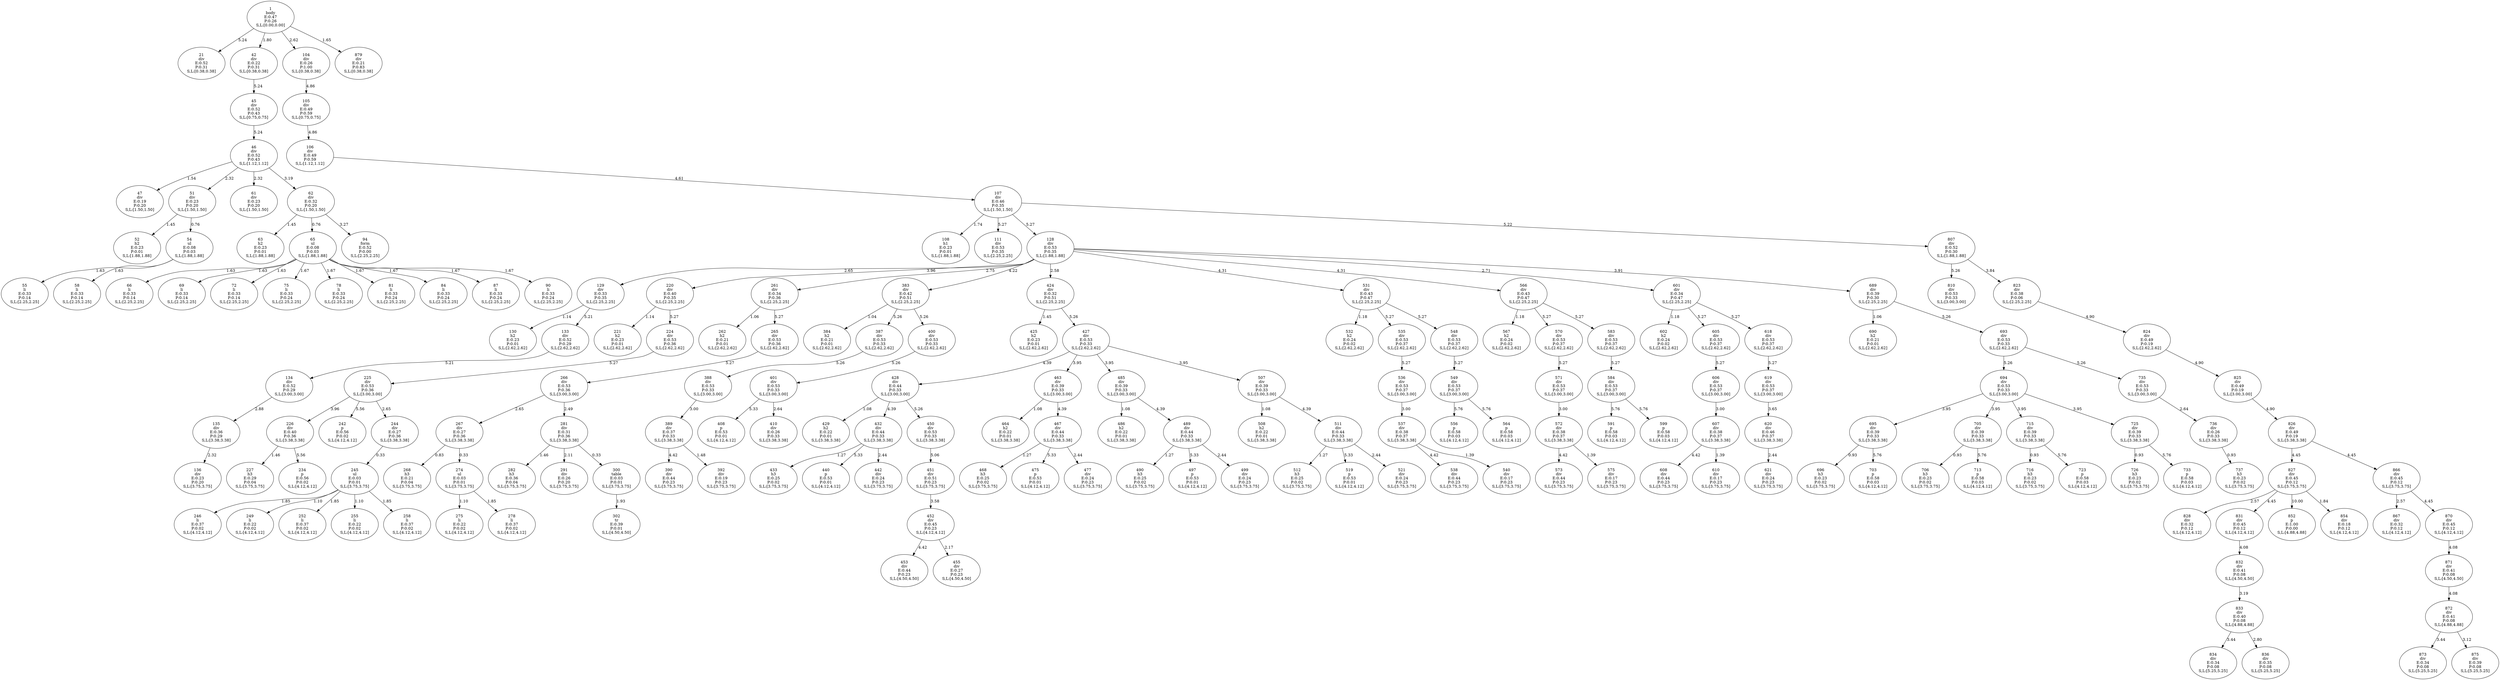 digraph "webpage" {
body_fb5297ef868fa0cb9f752b0297ea2f9c [label="1\nbody\nE:0.47\nP:0.26\nS,L:[0.00,0.00]"]
div_1c6dd692227a5c5a5361c4e4423dda6c [label="21\ndiv\nE:0.52\nP:0.31\nS,L:[0.38,0.38]"]
body_fb5297ef868fa0cb9f752b0297ea2f9c -> div_1c6dd692227a5c5a5361c4e4423dda6c
 [label="5.24"]div_434998e54c1dd1c98b4f5ae420c2818b [label="42\ndiv\nE:0.22\nP:0.31\nS,L:[0.38,0.38]"]
body_fb5297ef868fa0cb9f752b0297ea2f9c -> div_434998e54c1dd1c98b4f5ae420c2818b
 [label="1.80"]div_5018d1fbdadc409278e4d0bcccc70e5c [label="45\ndiv\nE:0.52\nP:0.43\nS,L:[0.75,0.75]"]
div_434998e54c1dd1c98b4f5ae420c2818b -> div_5018d1fbdadc409278e4d0bcccc70e5c
 [label="5.24"]div_5028d960a1c411b0376de60c6b431ddb [label="46\ndiv\nE:0.52\nP:0.43\nS,L:[1.12,1.12]"]
div_5018d1fbdadc409278e4d0bcccc70e5c -> div_5028d960a1c411b0376de60c6b431ddb
 [label="5.24"]div_eae5231d49a7966b188aa20d78355f9f [label="47\ndiv\nE:0.19\nP:0.20\nS,L:[1.50,1.50]"]
div_5028d960a1c411b0376de60c6b431ddb -> div_eae5231d49a7966b188aa20d78355f9f
 [label="1.54"]div_332885c4c2f4d166e52ebcb920ea963e [label="51\ndiv\nE:0.23\nP:0.20\nS,L:[1.50,1.50]"]
div_5028d960a1c411b0376de60c6b431ddb -> div_332885c4c2f4d166e52ebcb920ea963e
 [label="2.32"]h2_a8121fb2b73ac0896ff591baf17a1450 [label="52\nh2\nE:0.23\nP:0.01\nS,L:[1.88,1.88]"]
div_332885c4c2f4d166e52ebcb920ea963e -> h2_a8121fb2b73ac0896ff591baf17a1450
 [label="1.45"]ul_68a589c7a7d3169f93df986e60c67ccc [label="54\nul\nE:0.08\nP:0.03\nS,L:[1.88,1.88]"]
div_332885c4c2f4d166e52ebcb920ea963e -> ul_68a589c7a7d3169f93df986e60c67ccc
 [label="0.76"]li_71b481aca41fb7b68fe2c6e58df0936e [label="55\nli\nE:0.33\nP:0.14\nS,L:[2.25,2.25]"]
ul_68a589c7a7d3169f93df986e60c67ccc -> li_71b481aca41fb7b68fe2c6e58df0936e
 [label="1.63"]li_8fa63c4628a1b28464ec0fad15faf89e [label="58\nli\nE:0.33\nP:0.14\nS,L:[2.25,2.25]"]
ul_68a589c7a7d3169f93df986e60c67ccc -> li_8fa63c4628a1b28464ec0fad15faf89e
 [label="1.63"]div_1f1d6217e494f2a5456dfd26fb3d00f1 [label="61\ndiv\nE:0.23\nP:0.20\nS,L:[1.50,1.50]"]
div_5028d960a1c411b0376de60c6b431ddb -> div_1f1d6217e494f2a5456dfd26fb3d00f1
 [label="2.32"]div_9a1cfbc14a2f0c7a38fdadc857cf62de [label="62\ndiv\nE:0.32\nP:0.20\nS,L:[1.50,1.50]"]
div_5028d960a1c411b0376de60c6b431ddb -> div_9a1cfbc14a2f0c7a38fdadc857cf62de
 [label="3.19"]h2_3091772360ca76ca8c5f30d4667769e0 [label="63\nh2\nE:0.23\nP:0.01\nS,L:[1.88,1.88]"]
div_9a1cfbc14a2f0c7a38fdadc857cf62de -> h2_3091772360ca76ca8c5f30d4667769e0
 [label="1.45"]ul_3e052009a16f91ad24e4ab1a8c48dc35 [label="65\nul\nE:0.08\nP:0.03\nS,L:[1.88,1.88]"]
div_9a1cfbc14a2f0c7a38fdadc857cf62de -> ul_3e052009a16f91ad24e4ab1a8c48dc35
 [label="0.76"]li_0e9da5a6723a672e5abedeab1d2c12eb [label="66\nli\nE:0.33\nP:0.14\nS,L:[2.25,2.25]"]
ul_3e052009a16f91ad24e4ab1a8c48dc35 -> li_0e9da5a6723a672e5abedeab1d2c12eb
 [label="1.63"]li_94ea8ef314f3858e49ef279d3fafd1ee [label="69\nli\nE:0.33\nP:0.14\nS,L:[2.25,2.25]"]
ul_3e052009a16f91ad24e4ab1a8c48dc35 -> li_94ea8ef314f3858e49ef279d3fafd1ee
 [label="1.63"]li_f35a91a9918fcd455f641ed50a78225e [label="72\nli\nE:0.33\nP:0.14\nS,L:[2.25,2.25]"]
ul_3e052009a16f91ad24e4ab1a8c48dc35 -> li_f35a91a9918fcd455f641ed50a78225e
 [label="1.63"]li_5837144e359b726584736281b919c4de [label="75\nli\nE:0.33\nP:0.24\nS,L:[2.25,2.25]"]
ul_3e052009a16f91ad24e4ab1a8c48dc35 -> li_5837144e359b726584736281b919c4de
 [label="1.67"]li_f17f91eeb5281ff2fedea5366ff2f1ca [label="78\nli\nE:0.33\nP:0.24\nS,L:[2.25,2.25]"]
ul_3e052009a16f91ad24e4ab1a8c48dc35 -> li_f17f91eeb5281ff2fedea5366ff2f1ca
 [label="1.67"]li_7e04761a2f6a079eea0140928f5b6fd8 [label="81\nli\nE:0.33\nP:0.24\nS,L:[2.25,2.25]"]
ul_3e052009a16f91ad24e4ab1a8c48dc35 -> li_7e04761a2f6a079eea0140928f5b6fd8
 [label="1.67"]li_05763edae37108c3d8899dbb7da9ebf2 [label="84\nli\nE:0.33\nP:0.24\nS,L:[2.25,2.25]"]
ul_3e052009a16f91ad24e4ab1a8c48dc35 -> li_05763edae37108c3d8899dbb7da9ebf2
 [label="1.67"]li_6c3885921614e43213b8e1652152ac86 [label="87\nli\nE:0.33\nP:0.24\nS,L:[2.25,2.25]"]
ul_3e052009a16f91ad24e4ab1a8c48dc35 -> li_6c3885921614e43213b8e1652152ac86
 [label="1.67"]li_cd14c2716ca8a94792023d1c283fa91d [label="90\nli\nE:0.33\nP:0.24\nS,L:[2.25,2.25]"]
ul_3e052009a16f91ad24e4ab1a8c48dc35 -> li_cd14c2716ca8a94792023d1c283fa91d
 [label="1.67"]form_ddd08aa1c13b14db3bbefbfb0cb6e8ec [label="94\nform\nE:0.52\nP:0.00\nS,L:[2.25,2.25]"]
div_9a1cfbc14a2f0c7a38fdadc857cf62de -> form_ddd08aa1c13b14db3bbefbfb0cb6e8ec
 [label="3.27"]div_b21b6eb8ff717a0f144ec55a33401610 [label="104\ndiv\nE:0.26\nP:1.00\nS,L:[0.38,0.38]"]
body_fb5297ef868fa0cb9f752b0297ea2f9c -> div_b21b6eb8ff717a0f144ec55a33401610
 [label="2.62"]div_09cfe943909c2e5a0a1a0d92c99a3c61 [label="105\ndiv\nE:0.49\nP:0.59\nS,L:[0.75,0.75]"]
div_b21b6eb8ff717a0f144ec55a33401610 -> div_09cfe943909c2e5a0a1a0d92c99a3c61
 [label="4.86"]div_40af9b20b50f8afd12f086c6d57bbb4c [label="106\ndiv\nE:0.49\nP:0.59\nS,L:[1.12,1.12]"]
div_09cfe943909c2e5a0a1a0d92c99a3c61 -> div_40af9b20b50f8afd12f086c6d57bbb4c
 [label="4.86"]div_9e84ef4c660207f2e81d120d16371ac6 [label="107\ndiv\nE:0.46\nP:0.35\nS,L:[1.50,1.50]"]
div_40af9b20b50f8afd12f086c6d57bbb4c -> div_9e84ef4c660207f2e81d120d16371ac6
 [label="4.61"]h1_471841606ea9a4ac4b4f6346a696ea50 [label="108\nh1\nE:0.23\nP:0.01\nS,L:[1.88,1.88]"]
div_9e84ef4c660207f2e81d120d16371ac6 -> h1_471841606ea9a4ac4b4f6346a696ea50
 [label="1.74"]div_f2f8701f76a946da4fffc9cb145646b6 [label="111\ndiv\nE:0.53\nP:0.35\nS,L:[2.25,2.25]"]
div_9e84ef4c660207f2e81d120d16371ac6 -> div_f2f8701f76a946da4fffc9cb145646b6
 [label="5.27"]div_9bd327d702b54764823e7cd777823db8 [label="128\ndiv\nE:0.53\nP:0.35\nS,L:[1.88,1.88]"]
div_9e84ef4c660207f2e81d120d16371ac6 -> div_9bd327d702b54764823e7cd777823db8
 [label="5.27"]div_3a16cb89703fb8b8fdb2964b900fd357 [label="129\ndiv\nE:0.33\nP:0.35\nS,L:[2.25,2.25]"]
div_9bd327d702b54764823e7cd777823db8 -> div_3a16cb89703fb8b8fdb2964b900fd357
 [label="2.65"]h2_5a53cb65b265ad2162fc1b103d16c9e5 [label="130\nh2\nE:0.23\nP:0.01\nS,L:[2.62,2.62]"]
div_3a16cb89703fb8b8fdb2964b900fd357 -> h2_5a53cb65b265ad2162fc1b103d16c9e5
 [label="1.14"]div_e9e7ac00310896fb49d8be0953a9dd11 [label="133\ndiv\nE:0.52\nP:0.29\nS,L:[2.62,2.62]"]
div_3a16cb89703fb8b8fdb2964b900fd357 -> div_e9e7ac00310896fb49d8be0953a9dd11
 [label="5.21"]div_1a73d55346984739eb62d8f7875f59b1 [label="134\ndiv\nE:0.52\nP:0.29\nS,L:[3.00,3.00]"]
div_e9e7ac00310896fb49d8be0953a9dd11 -> div_1a73d55346984739eb62d8f7875f59b1
 [label="5.21"]div_5930a53d64efd3bcb58ccfdd2e45e3a3 [label="135\ndiv\nE:0.36\nP:0.29\nS,L:[3.38,3.38]"]
div_1a73d55346984739eb62d8f7875f59b1 -> div_5930a53d64efd3bcb58ccfdd2e45e3a3
 [label="2.88"]div_5e56170393e27c7e0291ee08138e49de [label="136\ndiv\nE:0.23\nP:0.20\nS,L:[3.75,3.75]"]
div_5930a53d64efd3bcb58ccfdd2e45e3a3 -> div_5e56170393e27c7e0291ee08138e49de
 [label="2.32"]div_41ee18bdbfb965470d4bb31b0558001b [label="220\ndiv\nE:0.40\nP:0.35\nS,L:[2.25,2.25]"]
div_9bd327d702b54764823e7cd777823db8 -> div_41ee18bdbfb965470d4bb31b0558001b
 [label="3.96"]h2_cdfbb1c545722f4d9f0052aaaee9e95e [label="221\nh2\nE:0.23\nP:0.01\nS,L:[2.62,2.62]"]
div_41ee18bdbfb965470d4bb31b0558001b -> h2_cdfbb1c545722f4d9f0052aaaee9e95e
 [label="1.14"]div_73161bb2223f7ab9d7c4ed709574e754 [label="224\ndiv\nE:0.53\nP:0.36\nS,L:[2.62,2.62]"]
div_41ee18bdbfb965470d4bb31b0558001b -> div_73161bb2223f7ab9d7c4ed709574e754
 [label="5.27"]div_c548fb4a29e2e11eb19ee2eafebfe09b [label="225\ndiv\nE:0.53\nP:0.36\nS,L:[3.00,3.00]"]
div_73161bb2223f7ab9d7c4ed709574e754 -> div_c548fb4a29e2e11eb19ee2eafebfe09b
 [label="5.27"]div_df7811fb2303d8cb803af041ab94ddcf [label="226\ndiv\nE:0.40\nP:0.36\nS,L:[3.38,3.38]"]
div_c548fb4a29e2e11eb19ee2eafebfe09b -> div_df7811fb2303d8cb803af041ab94ddcf
 [label="3.96"]h3_38154dbe4999de89da43980a10c45746 [label="227\nh3\nE:0.29\nP:0.04\nS,L:[3.75,3.75]"]
div_df7811fb2303d8cb803af041ab94ddcf -> h3_38154dbe4999de89da43980a10c45746
 [label="1.46"]p_09a76b6b8873bcd240b2eda54729fc26 [label="234\np\nE:0.56\nP:0.02\nS,L:[4.12,4.12]"]
div_df7811fb2303d8cb803af041ab94ddcf -> p_09a76b6b8873bcd240b2eda54729fc26
 [label="5.56"]p_ff1f3fad7d658bdc0abf9b5d48501518 [label="242\np\nE:0.56\nP:0.02\nS,L:[4.12,4.12]"]
div_c548fb4a29e2e11eb19ee2eafebfe09b -> p_ff1f3fad7d658bdc0abf9b5d48501518
 [label="5.56"]div_84f7c6a3b412734f8dd6983278583cfb [label="244\ndiv\nE:0.27\nP:0.36\nS,L:[3.38,3.38]"]
div_c548fb4a29e2e11eb19ee2eafebfe09b -> div_84f7c6a3b412734f8dd6983278583cfb
 [label="2.65"]ul_9a9711503717b64b5df1c8bd9f830ec7 [label="245\nul\nE:0.03\nP:0.01\nS,L:[3.75,3.75]"]
div_84f7c6a3b412734f8dd6983278583cfb -> ul_9a9711503717b64b5df1c8bd9f830ec7
 [label="0.33"]li_c325b57b5df7957285a5a4a6f1b6626e [label="246\nli\nE:0.37\nP:0.02\nS,L:[4.12,4.12]"]
ul_9a9711503717b64b5df1c8bd9f830ec7 -> li_c325b57b5df7957285a5a4a6f1b6626e
 [label="1.85"]li_968535eb6df09e1c7aaff5a3e0de1e29 [label="249\nli\nE:0.22\nP:0.02\nS,L:[4.12,4.12]"]
ul_9a9711503717b64b5df1c8bd9f830ec7 -> li_968535eb6df09e1c7aaff5a3e0de1e29
 [label="1.10"]li_00a042cc70f47be6423a7ac543460581 [label="252\nli\nE:0.37\nP:0.02\nS,L:[4.12,4.12]"]
ul_9a9711503717b64b5df1c8bd9f830ec7 -> li_00a042cc70f47be6423a7ac543460581
 [label="1.85"]li_9fea66f20961c49ba1a39b31cd832f79 [label="255\nli\nE:0.22\nP:0.02\nS,L:[4.12,4.12]"]
ul_9a9711503717b64b5df1c8bd9f830ec7 -> li_9fea66f20961c49ba1a39b31cd832f79
 [label="1.10"]li_40e2837bfc81974727c541e68dc0d02c [label="258\nli\nE:0.37\nP:0.02\nS,L:[4.12,4.12]"]
ul_9a9711503717b64b5df1c8bd9f830ec7 -> li_40e2837bfc81974727c541e68dc0d02c
 [label="1.85"]div_e75759e7f11b5559309344b85d586f2a [label="261\ndiv\nE:0.34\nP:0.36\nS,L:[2.25,2.25]"]
div_9bd327d702b54764823e7cd777823db8 -> div_e75759e7f11b5559309344b85d586f2a
 [label="2.75"]h2_affc96ec4e9958bae45c43a771b37272 [label="262\nh2\nE:0.21\nP:0.01\nS,L:[2.62,2.62]"]
div_e75759e7f11b5559309344b85d586f2a -> h2_affc96ec4e9958bae45c43a771b37272
 [label="1.06"]div_b9865d4f1f78f97d2c2539c88f2363fc [label="265\ndiv\nE:0.53\nP:0.36\nS,L:[2.62,2.62]"]
div_e75759e7f11b5559309344b85d586f2a -> div_b9865d4f1f78f97d2c2539c88f2363fc
 [label="5.27"]div_9940c2072948679a7988ae01cd21f605 [label="266\ndiv\nE:0.53\nP:0.36\nS,L:[3.00,3.00]"]
div_b9865d4f1f78f97d2c2539c88f2363fc -> div_9940c2072948679a7988ae01cd21f605
 [label="5.27"]div_87fce869a0e861ee5ffc96c303572b05 [label="267\ndiv\nE:0.27\nP:0.36\nS,L:[3.38,3.38]"]
div_9940c2072948679a7988ae01cd21f605 -> div_87fce869a0e861ee5ffc96c303572b05
 [label="2.65"]h3_0f6d7b5ea8fb6b0ccd17a0eb9f005253 [label="268\nh3\nE:0.21\nP:0.04\nS,L:[3.75,3.75]"]
div_87fce869a0e861ee5ffc96c303572b05 -> h3_0f6d7b5ea8fb6b0ccd17a0eb9f005253
 [label="0.83"]ul_791804f630eed9c5499b31281c400e8b [label="274\nul\nE:0.03\nP:0.01\nS,L:[3.75,3.75]"]
div_87fce869a0e861ee5ffc96c303572b05 -> ul_791804f630eed9c5499b31281c400e8b
 [label="0.33"]li_cfd52ab03f6efeaa814fd37eeb41abb9 [label="275\nli\nE:0.22\nP:0.02\nS,L:[4.12,4.12]"]
ul_791804f630eed9c5499b31281c400e8b -> li_cfd52ab03f6efeaa814fd37eeb41abb9
 [label="1.10"]li_ca31fbb2c08a339293bcc32304575d55 [label="278\nli\nE:0.37\nP:0.02\nS,L:[4.12,4.12]"]
ul_791804f630eed9c5499b31281c400e8b -> li_ca31fbb2c08a339293bcc32304575d55
 [label="1.85"]div_eb9f6d86378d512ea086bf17715f67dd [label="281\ndiv\nE:0.31\nP:0.36\nS,L:[3.38,3.38]"]
div_9940c2072948679a7988ae01cd21f605 -> div_eb9f6d86378d512ea086bf17715f67dd
 [label="2.49"]h3_22b1512ba868e1565bf1ce8cd02e4661 [label="282\nh3\nE:0.36\nP:0.04\nS,L:[3.75,3.75]"]
div_eb9f6d86378d512ea086bf17715f67dd -> h3_22b1512ba868e1565bf1ce8cd02e4661
 [label="1.46"]div_ca04c7d21bfd12db83352330779e276b [label="291\ndiv\nE:0.26\nP:0.20\nS,L:[3.75,3.75]"]
div_eb9f6d86378d512ea086bf17715f67dd -> div_ca04c7d21bfd12db83352330779e276b
 [label="2.11"]table_11b726dc8a348e3f45f60a79019719f0 [label="300\ntable\nE:0.03\nP:0.01\nS,L:[3.75,3.75]"]
div_eb9f6d86378d512ea086bf17715f67dd -> table_11b726dc8a348e3f45f60a79019719f0
 [label="0.33"]tr_bd7a9d61820265056d6853ebd204fbe6 [label="302\ntr\nE:0.39\nP:0.01\nS,L:[4.50,4.50]"]
table_11b726dc8a348e3f45f60a79019719f0 -> tr_bd7a9d61820265056d6853ebd204fbe6
 [label="1.93"]div_9061090ba807b60f609a9cc132bb13da [label="383\ndiv\nE:0.42\nP:0.51\nS,L:[2.25,2.25]"]
div_9bd327d702b54764823e7cd777823db8 -> div_9061090ba807b60f609a9cc132bb13da
 [label="4.22"]h2_84a27ca3b2e724a4b948d617df82b3ad [label="384\nh2\nE:0.21\nP:0.01\nS,L:[2.62,2.62]"]
div_9061090ba807b60f609a9cc132bb13da -> h2_84a27ca3b2e724a4b948d617df82b3ad
 [label="1.04"]div_5a0bda036b1004a71fca89c8fed17afe [label="387\ndiv\nE:0.53\nP:0.33\nS,L:[2.62,2.62]"]
div_9061090ba807b60f609a9cc132bb13da -> div_5a0bda036b1004a71fca89c8fed17afe
 [label="5.26"]div_2f6136af4229802fdac80496da326238 [label="388\ndiv\nE:0.53\nP:0.33\nS,L:[3.00,3.00]"]
div_5a0bda036b1004a71fca89c8fed17afe -> div_2f6136af4229802fdac80496da326238
 [label="5.26"]div_6ffe317386203c8e6c64b87cc8ff0a48 [label="389\ndiv\nE:0.37\nP:0.33\nS,L:[3.38,3.38]"]
div_2f6136af4229802fdac80496da326238 -> div_6ffe317386203c8e6c64b87cc8ff0a48
 [label="3.00"]div_e7242a6398af6ba2c925baf59d51afed [label="390\ndiv\nE:0.44\nP:0.23\nS,L:[3.75,3.75]"]
div_6ffe317386203c8e6c64b87cc8ff0a48 -> div_e7242a6398af6ba2c925baf59d51afed
 [label="4.42"]div_8153c9a6642087797be7672d6b0f8e81 [label="392\ndiv\nE:0.19\nP:0.23\nS,L:[3.75,3.75]"]
div_6ffe317386203c8e6c64b87cc8ff0a48 -> div_8153c9a6642087797be7672d6b0f8e81
 [label="1.48"]div_bf33783f4a26e707978d8655122f5055 [label="400\ndiv\nE:0.53\nP:0.33\nS,L:[2.62,2.62]"]
div_9061090ba807b60f609a9cc132bb13da -> div_bf33783f4a26e707978d8655122f5055
 [label="5.26"]div_bb24a60d56b2c19f550234c97d172f72 [label="401\ndiv\nE:0.53\nP:0.33\nS,L:[3.00,3.00]"]
div_bf33783f4a26e707978d8655122f5055 -> div_bb24a60d56b2c19f550234c97d172f72
 [label="5.26"]p_2ab9dae1848ece15830e5582f659a1ad [label="408\np\nE:0.53\nP:0.01\nS,L:[4.12,4.12]"]
div_bb24a60d56b2c19f550234c97d172f72 -> p_2ab9dae1848ece15830e5582f659a1ad
 [label="5.33"]div_df383dc5c33b56fedf421333406d78e6 [label="410\ndiv\nE:0.26\nP:0.33\nS,L:[3.38,3.38]"]
div_bb24a60d56b2c19f550234c97d172f72 -> div_df383dc5c33b56fedf421333406d78e6
 [label="2.64"]div_e4ab2a14d0daba685c3eb5130e423d67 [label="424\ndiv\nE:0.32\nP:0.51\nS,L:[2.25,2.25]"]
div_9bd327d702b54764823e7cd777823db8 -> div_e4ab2a14d0daba685c3eb5130e423d67
 [label="2.58"]h2_e16e83f42a1890a16b3edf955f07ecdb [label="425\nh2\nE:0.23\nP:0.01\nS,L:[2.62,2.62]"]
div_e4ab2a14d0daba685c3eb5130e423d67 -> h2_e16e83f42a1890a16b3edf955f07ecdb
 [label="1.45"]div_e48b949f849598ebcf0c8881fc6c849a [label="427\ndiv\nE:0.53\nP:0.33\nS,L:[2.62,2.62]"]
div_e4ab2a14d0daba685c3eb5130e423d67 -> div_e48b949f849598ebcf0c8881fc6c849a
 [label="5.26"]div_22dd17e83291f0fb951ca899ffe0e988 [label="428\ndiv\nE:0.44\nP:0.33\nS,L:[3.00,3.00]"]
div_e48b949f849598ebcf0c8881fc6c849a -> div_22dd17e83291f0fb951ca899ffe0e988
 [label="4.39"]h2_9774c097b5a11f36e46d708caf78012c [label="429\nh2\nE:0.22\nP:0.01\nS,L:[3.38,3.38]"]
div_22dd17e83291f0fb951ca899ffe0e988 -> h2_9774c097b5a11f36e46d708caf78012c
 [label="1.08"]div_2781234be693a0ab30e74f4c4173d3ff [label="432\ndiv\nE:0.44\nP:0.33\nS,L:[3.38,3.38]"]
div_22dd17e83291f0fb951ca899ffe0e988 -> div_2781234be693a0ab30e74f4c4173d3ff
 [label="4.39"]h3_c89485c4310a990164e2a7077faf87ba [label="433\nh3\nE:0.25\nP:0.02\nS,L:[3.75,3.75]"]
div_2781234be693a0ab30e74f4c4173d3ff -> h3_c89485c4310a990164e2a7077faf87ba
 [label="1.27"]p_f15ce71607fe78a52c7eda59391abb67 [label="440\np\nE:0.53\nP:0.01\nS,L:[4.12,4.12]"]
div_2781234be693a0ab30e74f4c4173d3ff -> p_f15ce71607fe78a52c7eda59391abb67
 [label="5.33"]div_95e184f7db8bbf70f6220e9240f57820 [label="442\ndiv\nE:0.24\nP:0.23\nS,L:[3.75,3.75]"]
div_2781234be693a0ab30e74f4c4173d3ff -> div_95e184f7db8bbf70f6220e9240f57820
 [label="2.44"]div_a0ba4eb4826ad72938c81de0901fe5c9 [label="450\ndiv\nE:0.53\nP:0.33\nS,L:[3.38,3.38]"]
div_22dd17e83291f0fb951ca899ffe0e988 -> div_a0ba4eb4826ad72938c81de0901fe5c9
 [label="5.26"]div_a216dee1102bf3a03d6540d8537a8ba2 [label="451\ndiv\nE:0.51\nP:0.23\nS,L:[3.75,3.75]"]
div_a0ba4eb4826ad72938c81de0901fe5c9 -> div_a216dee1102bf3a03d6540d8537a8ba2
 [label="5.06"]div_a9c641d4ebe316aae311228ef77af7ba [label="452\ndiv\nE:0.45\nP:0.23\nS,L:[4.12,4.12]"]
div_a216dee1102bf3a03d6540d8537a8ba2 -> div_a9c641d4ebe316aae311228ef77af7ba
 [label="3.58"]div_5da6ef8bb66e97c49a5db8947549cf65 [label="453\ndiv\nE:0.44\nP:0.23\nS,L:[4.50,4.50]"]
div_a9c641d4ebe316aae311228ef77af7ba -> div_5da6ef8bb66e97c49a5db8947549cf65
 [label="4.42"]div_ff590d5142f2bcc88b601d36b9942f93 [label="455\ndiv\nE:0.27\nP:0.23\nS,L:[4.50,4.50]"]
div_a9c641d4ebe316aae311228ef77af7ba -> div_ff590d5142f2bcc88b601d36b9942f93
 [label="2.17"]div_3dcfc966d130860fcebc82183902cd11 [label="463\ndiv\nE:0.39\nP:0.33\nS,L:[3.00,3.00]"]
div_e48b949f849598ebcf0c8881fc6c849a -> div_3dcfc966d130860fcebc82183902cd11
 [label="3.95"]h2_00f6591e3484ff811cde7d003ad80098 [label="464\nh2\nE:0.22\nP:0.01\nS,L:[3.38,3.38]"]
div_3dcfc966d130860fcebc82183902cd11 -> h2_00f6591e3484ff811cde7d003ad80098
 [label="1.08"]div_3419411cfae3dbb5f7727be5caea24e1 [label="467\ndiv\nE:0.44\nP:0.33\nS,L:[3.38,3.38]"]
div_3dcfc966d130860fcebc82183902cd11 -> div_3419411cfae3dbb5f7727be5caea24e1
 [label="4.39"]h3_dc5ac349d5dca71dca58c2ac4fc08a23 [label="468\nh3\nE:0.25\nP:0.02\nS,L:[3.75,3.75]"]
div_3419411cfae3dbb5f7727be5caea24e1 -> h3_dc5ac349d5dca71dca58c2ac4fc08a23
 [label="1.27"]p_00a1b1951a6ac3c853663b3934e7b095 [label="475\np\nE:0.53\nP:0.01\nS,L:[4.12,4.12]"]
div_3419411cfae3dbb5f7727be5caea24e1 -> p_00a1b1951a6ac3c853663b3934e7b095
 [label="5.33"]div_6338aea08125ebd7230f900013acbc58 [label="477\ndiv\nE:0.24\nP:0.23\nS,L:[3.75,3.75]"]
div_3419411cfae3dbb5f7727be5caea24e1 -> div_6338aea08125ebd7230f900013acbc58
 [label="2.44"]div_9f456ba3fd2585bb02f5965c97d0d42a [label="485\ndiv\nE:0.39\nP:0.33\nS,L:[3.00,3.00]"]
div_e48b949f849598ebcf0c8881fc6c849a -> div_9f456ba3fd2585bb02f5965c97d0d42a
 [label="3.95"]h2_c4530ea7fcd96f79b987079c225fbeea [label="486\nh2\nE:0.22\nP:0.01\nS,L:[3.38,3.38]"]
div_9f456ba3fd2585bb02f5965c97d0d42a -> h2_c4530ea7fcd96f79b987079c225fbeea
 [label="1.08"]div_379768de7ecc7b593f878f46ef6a5098 [label="489\ndiv\nE:0.44\nP:0.33\nS,L:[3.38,3.38]"]
div_9f456ba3fd2585bb02f5965c97d0d42a -> div_379768de7ecc7b593f878f46ef6a5098
 [label="4.39"]h3_e6a6cb688b5422b26970df2b64a1211c [label="490\nh3\nE:0.25\nP:0.02\nS,L:[3.75,3.75]"]
div_379768de7ecc7b593f878f46ef6a5098 -> h3_e6a6cb688b5422b26970df2b64a1211c
 [label="1.27"]p_849f4504674469bb7d958bc4a3fde1b8 [label="497\np\nE:0.53\nP:0.01\nS,L:[4.12,4.12]"]
div_379768de7ecc7b593f878f46ef6a5098 -> p_849f4504674469bb7d958bc4a3fde1b8
 [label="5.33"]div_7af0b167803475cd1c30f5c9972e1edc [label="499\ndiv\nE:0.24\nP:0.23\nS,L:[3.75,3.75]"]
div_379768de7ecc7b593f878f46ef6a5098 -> div_7af0b167803475cd1c30f5c9972e1edc
 [label="2.44"]div_c47b3fbc97dededa8132807664290aa0 [label="507\ndiv\nE:0.39\nP:0.33\nS,L:[3.00,3.00]"]
div_e48b949f849598ebcf0c8881fc6c849a -> div_c47b3fbc97dededa8132807664290aa0
 [label="3.95"]h2_f1f3d6bc7e276b574802156febecf8fb [label="508\nh2\nE:0.22\nP:0.01\nS,L:[3.38,3.38]"]
div_c47b3fbc97dededa8132807664290aa0 -> h2_f1f3d6bc7e276b574802156febecf8fb
 [label="1.08"]div_862db6e7800c8c27f8778e44ed62487e [label="511\ndiv\nE:0.44\nP:0.33\nS,L:[3.38,3.38]"]
div_c47b3fbc97dededa8132807664290aa0 -> div_862db6e7800c8c27f8778e44ed62487e
 [label="4.39"]h3_1cae8608b3a3298adcb57660b6eb6a47 [label="512\nh3\nE:0.25\nP:0.02\nS,L:[3.75,3.75]"]
div_862db6e7800c8c27f8778e44ed62487e -> h3_1cae8608b3a3298adcb57660b6eb6a47
 [label="1.27"]p_e1078fdbb13ed3cf696d353c60ed9016 [label="519\np\nE:0.53\nP:0.01\nS,L:[4.12,4.12]"]
div_862db6e7800c8c27f8778e44ed62487e -> p_e1078fdbb13ed3cf696d353c60ed9016
 [label="5.33"]div_4a853ca70adf407606f4f746b3c0fea5 [label="521\ndiv\nE:0.24\nP:0.23\nS,L:[3.75,3.75]"]
div_862db6e7800c8c27f8778e44ed62487e -> div_4a853ca70adf407606f4f746b3c0fea5
 [label="2.44"]div_235998e76907346d5adb155988e94084 [label="531\ndiv\nE:0.43\nP:0.47\nS,L:[2.25,2.25]"]
div_9bd327d702b54764823e7cd777823db8 -> div_235998e76907346d5adb155988e94084
 [label="4.31"]h2_ba11fdd40b2be448720734a8261f4ee4 [label="532\nh2\nE:0.24\nP:0.02\nS,L:[2.62,2.62]"]
div_235998e76907346d5adb155988e94084 -> h2_ba11fdd40b2be448720734a8261f4ee4
 [label="1.18"]div_c1394a6805b1966c652f6baf515d2304 [label="535\ndiv\nE:0.53\nP:0.37\nS,L:[2.62,2.62]"]
div_235998e76907346d5adb155988e94084 -> div_c1394a6805b1966c652f6baf515d2304
 [label="5.27"]div_02eb2841ce4e044864df8c12e2d3decb [label="536\ndiv\nE:0.53\nP:0.37\nS,L:[3.00,3.00]"]
div_c1394a6805b1966c652f6baf515d2304 -> div_02eb2841ce4e044864df8c12e2d3decb
 [label="5.27"]div_a41d93a17eb93122f124eff0ebffcfbd [label="537\ndiv\nE:0.38\nP:0.37\nS,L:[3.38,3.38]"]
div_02eb2841ce4e044864df8c12e2d3decb -> div_a41d93a17eb93122f124eff0ebffcfbd
 [label="3.00"]div_140690357d6b718bec5140d2159f64a7 [label="538\ndiv\nE:0.44\nP:0.23\nS,L:[3.75,3.75]"]
div_a41d93a17eb93122f124eff0ebffcfbd -> div_140690357d6b718bec5140d2159f64a7
 [label="4.42"]div_797c71321555f129e068f7cb27961c05 [label="540\ndiv\nE:0.17\nP:0.23\nS,L:[3.75,3.75]"]
div_a41d93a17eb93122f124eff0ebffcfbd -> div_797c71321555f129e068f7cb27961c05
 [label="1.39"]div_3e5a01eef7ecf083f9c05ae56b9f67f2 [label="548\ndiv\nE:0.53\nP:0.37\nS,L:[2.62,2.62]"]
div_235998e76907346d5adb155988e94084 -> div_3e5a01eef7ecf083f9c05ae56b9f67f2
 [label="5.27"]div_92f60adff4b47b1bc938968929a574d1 [label="549\ndiv\nE:0.53\nP:0.37\nS,L:[3.00,3.00]"]
div_3e5a01eef7ecf083f9c05ae56b9f67f2 -> div_92f60adff4b47b1bc938968929a574d1
 [label="5.27"]p_27f12c390c97176f3a6f5e9fa5c4e499 [label="556\np\nE:0.58\nP:0.03\nS,L:[4.12,4.12]"]
div_92f60adff4b47b1bc938968929a574d1 -> p_27f12c390c97176f3a6f5e9fa5c4e499
 [label="5.76"]p_e7a48d9a4c3ee3e8dde9d23d548879cd [label="564\np\nE:0.58\nP:0.03\nS,L:[4.12,4.12]"]
div_92f60adff4b47b1bc938968929a574d1 -> p_e7a48d9a4c3ee3e8dde9d23d548879cd
 [label="5.76"]div_a9a9009407e30c648276e163fc935123 [label="566\ndiv\nE:0.43\nP:0.47\nS,L:[2.25,2.25]"]
div_9bd327d702b54764823e7cd777823db8 -> div_a9a9009407e30c648276e163fc935123
 [label="4.31"]h2_111e9e87ac806af148ad7079a0d7eb58 [label="567\nh2\nE:0.24\nP:0.02\nS,L:[2.62,2.62]"]
div_a9a9009407e30c648276e163fc935123 -> h2_111e9e87ac806af148ad7079a0d7eb58
 [label="1.18"]div_17cd0e4983287dd61ed3bd22054ae64d [label="570\ndiv\nE:0.53\nP:0.37\nS,L:[2.62,2.62]"]
div_a9a9009407e30c648276e163fc935123 -> div_17cd0e4983287dd61ed3bd22054ae64d
 [label="5.27"]div_a3f16693e660d9c1f070aafb7cc05319 [label="571\ndiv\nE:0.53\nP:0.37\nS,L:[3.00,3.00]"]
div_17cd0e4983287dd61ed3bd22054ae64d -> div_a3f16693e660d9c1f070aafb7cc05319
 [label="5.27"]div_b1df899569fc6a3e524c84f1179e9883 [label="572\ndiv\nE:0.38\nP:0.37\nS,L:[3.38,3.38]"]
div_a3f16693e660d9c1f070aafb7cc05319 -> div_b1df899569fc6a3e524c84f1179e9883
 [label="3.00"]div_aaec454f262830225bc3dddca06d25f9 [label="573\ndiv\nE:0.44\nP:0.23\nS,L:[3.75,3.75]"]
div_b1df899569fc6a3e524c84f1179e9883 -> div_aaec454f262830225bc3dddca06d25f9
 [label="4.42"]div_56bac2f7844fd84af29e4d05347e5109 [label="575\ndiv\nE:0.17\nP:0.23\nS,L:[3.75,3.75]"]
div_b1df899569fc6a3e524c84f1179e9883 -> div_56bac2f7844fd84af29e4d05347e5109
 [label="1.39"]div_bbee390bb73ee7d15b3ff5e05151377e [label="583\ndiv\nE:0.53\nP:0.37\nS,L:[2.62,2.62]"]
div_a9a9009407e30c648276e163fc935123 -> div_bbee390bb73ee7d15b3ff5e05151377e
 [label="5.27"]div_ea438bca0065851274f4d844b5f45ede [label="584\ndiv\nE:0.53\nP:0.37\nS,L:[3.00,3.00]"]
div_bbee390bb73ee7d15b3ff5e05151377e -> div_ea438bca0065851274f4d844b5f45ede
 [label="5.27"]p_a06901295a7ba5776a60c961e69721d7 [label="591\np\nE:0.58\nP:0.03\nS,L:[4.12,4.12]"]
div_ea438bca0065851274f4d844b5f45ede -> p_a06901295a7ba5776a60c961e69721d7
 [label="5.76"]p_c1f495f76a9ecff63d30211d6608c411 [label="599\np\nE:0.58\nP:0.03\nS,L:[4.12,4.12]"]
div_ea438bca0065851274f4d844b5f45ede -> p_c1f495f76a9ecff63d30211d6608c411
 [label="5.76"]div_edb892292d70710156bfc6aec2fec8f2 [label="601\ndiv\nE:0.34\nP:0.47\nS,L:[2.25,2.25]"]
div_9bd327d702b54764823e7cd777823db8 -> div_edb892292d70710156bfc6aec2fec8f2
 [label="2.71"]h2_d111bc1608569f7dab4151e70106b0ec [label="602\nh2\nE:0.24\nP:0.02\nS,L:[2.62,2.62]"]
div_edb892292d70710156bfc6aec2fec8f2 -> h2_d111bc1608569f7dab4151e70106b0ec
 [label="1.18"]div_3b2f0ab3f44cc2e3563c716426c2dd0f [label="605\ndiv\nE:0.53\nP:0.37\nS,L:[2.62,2.62]"]
div_edb892292d70710156bfc6aec2fec8f2 -> div_3b2f0ab3f44cc2e3563c716426c2dd0f
 [label="5.27"]div_034041548ccf83d4f986afcbfe5fb1cd [label="606\ndiv\nE:0.53\nP:0.37\nS,L:[3.00,3.00]"]
div_3b2f0ab3f44cc2e3563c716426c2dd0f -> div_034041548ccf83d4f986afcbfe5fb1cd
 [label="5.27"]div_1489c0c2e556549ec0a1217313d9d4e8 [label="607\ndiv\nE:0.38\nP:0.37\nS,L:[3.38,3.38]"]
div_034041548ccf83d4f986afcbfe5fb1cd -> div_1489c0c2e556549ec0a1217313d9d4e8
 [label="3.00"]div_8bb928be446f2dee6596cd13bca4cb14 [label="608\ndiv\nE:0.44\nP:0.23\nS,L:[3.75,3.75]"]
div_1489c0c2e556549ec0a1217313d9d4e8 -> div_8bb928be446f2dee6596cd13bca4cb14
 [label="4.42"]div_fd2505b952adc947a144badf11a72408 [label="610\ndiv\nE:0.17\nP:0.23\nS,L:[3.75,3.75]"]
div_1489c0c2e556549ec0a1217313d9d4e8 -> div_fd2505b952adc947a144badf11a72408
 [label="1.39"]div_584e9d165265b3ea624ea6fd34ab06ee [label="618\ndiv\nE:0.53\nP:0.37\nS,L:[2.62,2.62]"]
div_edb892292d70710156bfc6aec2fec8f2 -> div_584e9d165265b3ea624ea6fd34ab06ee
 [label="5.27"]div_0e42b453d78f69e6f47112afa71e045d [label="619\ndiv\nE:0.53\nP:0.37\nS,L:[3.00,3.00]"]
div_584e9d165265b3ea624ea6fd34ab06ee -> div_0e42b453d78f69e6f47112afa71e045d
 [label="5.27"]div_a42159341cad2d02e31f4348b9e27160 [label="620\ndiv\nE:0.46\nP:0.37\nS,L:[3.38,3.38]"]
div_0e42b453d78f69e6f47112afa71e045d -> div_a42159341cad2d02e31f4348b9e27160
 [label="3.65"]div_ad7647bdd0fa1ed2b8caf2b1809628fe [label="621\ndiv\nE:0.24\nP:0.23\nS,L:[3.75,3.75]"]
div_a42159341cad2d02e31f4348b9e27160 -> div_ad7647bdd0fa1ed2b8caf2b1809628fe
 [label="2.44"]div_17111791934dfa49ba7fcb25176c285b [label="689\ndiv\nE:0.39\nP:0.30\nS,L:[2.25,2.25]"]
div_9bd327d702b54764823e7cd777823db8 -> div_17111791934dfa49ba7fcb25176c285b
 [label="3.91"]h2_e4095a229af09ae8e0a443917f955c1e [label="690\nh2\nE:0.21\nP:0.01\nS,L:[2.62,2.62]"]
div_17111791934dfa49ba7fcb25176c285b -> h2_e4095a229af09ae8e0a443917f955c1e
 [label="1.06"]div_e0dfb906cf1b7b3a3e87e03ccc50b09c [label="693\ndiv\nE:0.53\nP:0.33\nS,L:[2.62,2.62]"]
div_17111791934dfa49ba7fcb25176c285b -> div_e0dfb906cf1b7b3a3e87e03ccc50b09c
 [label="5.26"]div_103bb474efe956806d8b57978724c333 [label="694\ndiv\nE:0.53\nP:0.33\nS,L:[3.00,3.00]"]
div_e0dfb906cf1b7b3a3e87e03ccc50b09c -> div_103bb474efe956806d8b57978724c333
 [label="5.26"]div_6e1aa72f9198617f0e09b304455f751c [label="695\ndiv\nE:0.39\nP:0.33\nS,L:[3.38,3.38]"]
div_103bb474efe956806d8b57978724c333 -> div_6e1aa72f9198617f0e09b304455f751c
 [label="3.95"]h3_9a87ba33c278629f417acd0035c3bdf3 [label="696\nh3\nE:0.23\nP:0.02\nS,L:[3.75,3.75]"]
div_6e1aa72f9198617f0e09b304455f751c -> h3_9a87ba33c278629f417acd0035c3bdf3
 [label="0.93"]p_a7b746524f051bd48e1e00321e7d407a [label="703\np\nE:0.58\nP:0.03\nS,L:[4.12,4.12]"]
div_6e1aa72f9198617f0e09b304455f751c -> p_a7b746524f051bd48e1e00321e7d407a
 [label="5.76"]div_9fdcec195810a704ba9b7bb988e956a6 [label="705\ndiv\nE:0.39\nP:0.33\nS,L:[3.38,3.38]"]
div_103bb474efe956806d8b57978724c333 -> div_9fdcec195810a704ba9b7bb988e956a6
 [label="3.95"]h3_880606a0d20853333d92d304dde33924 [label="706\nh3\nE:0.23\nP:0.02\nS,L:[3.75,3.75]"]
div_9fdcec195810a704ba9b7bb988e956a6 -> h3_880606a0d20853333d92d304dde33924
 [label="0.93"]p_d070786ee8b2690dc49c03ab81e09c51 [label="713\np\nE:0.58\nP:0.03\nS,L:[4.12,4.12]"]
div_9fdcec195810a704ba9b7bb988e956a6 -> p_d070786ee8b2690dc49c03ab81e09c51
 [label="5.76"]div_ecb9fab334b103242cde2e3097d2fe88 [label="715\ndiv\nE:0.39\nP:0.33\nS,L:[3.38,3.38]"]
div_103bb474efe956806d8b57978724c333 -> div_ecb9fab334b103242cde2e3097d2fe88
 [label="3.95"]h3_4b2b967184e9a5952369613bf60daebd [label="716\nh3\nE:0.23\nP:0.02\nS,L:[3.75,3.75]"]
div_ecb9fab334b103242cde2e3097d2fe88 -> h3_4b2b967184e9a5952369613bf60daebd
 [label="0.93"]p_9e67e8b68c017d8f62278cf0965043d7 [label="723\np\nE:0.58\nP:0.03\nS,L:[4.12,4.12]"]
div_ecb9fab334b103242cde2e3097d2fe88 -> p_9e67e8b68c017d8f62278cf0965043d7
 [label="5.76"]div_0f561b20d01a6847448efc78c51a1d95 [label="725\ndiv\nE:0.39\nP:0.33\nS,L:[3.38,3.38]"]
div_103bb474efe956806d8b57978724c333 -> div_0f561b20d01a6847448efc78c51a1d95
 [label="3.95"]h3_16586d04fc6e41b7af063607de24257a [label="726\nh3\nE:0.23\nP:0.02\nS,L:[3.75,3.75]"]
div_0f561b20d01a6847448efc78c51a1d95 -> h3_16586d04fc6e41b7af063607de24257a
 [label="0.93"]p_0c4fc8e4ccb90c6533c97f6e19383d85 [label="733\np\nE:0.58\nP:0.03\nS,L:[4.12,4.12]"]
div_0f561b20d01a6847448efc78c51a1d95 -> p_0c4fc8e4ccb90c6533c97f6e19383d85
 [label="5.76"]div_672aca805713f6f21f79976e780b7911 [label="735\ndiv\nE:0.53\nP:0.33\nS,L:[3.00,3.00]"]
div_e0dfb906cf1b7b3a3e87e03ccc50b09c -> div_672aca805713f6f21f79976e780b7911
 [label="5.26"]div_4f588e0dc71ce0eb7f35c31ea916696e [label="736\ndiv\nE:0.26\nP:0.33\nS,L:[3.38,3.38]"]
div_672aca805713f6f21f79976e780b7911 -> div_4f588e0dc71ce0eb7f35c31ea916696e
 [label="2.64"]h3_9c9d5b70fbca8f09482c8f0db3fd8764 [label="737\nh3\nE:0.23\nP:0.02\nS,L:[3.75,3.75]"]
div_4f588e0dc71ce0eb7f35c31ea916696e -> h3_9c9d5b70fbca8f09482c8f0db3fd8764
 [label="0.93"]div_3332489c75bfb45b8740208b7d5ecdbe [label="807\ndiv\nE:0.52\nP:0.30\nS,L:[1.88,1.88]"]
div_9e84ef4c660207f2e81d120d16371ac6 -> div_3332489c75bfb45b8740208b7d5ecdbe
 [label="5.22"]div_f9afc6d34946eed5b7bef600682334dd [label="810\ndiv\nE:0.53\nP:0.33\nS,L:[3.00,3.00]"]
div_3332489c75bfb45b8740208b7d5ecdbe -> div_f9afc6d34946eed5b7bef600682334dd
 [label="5.26"]div_d317257153ffdd60b9802c320306a051 [label="823\ndiv\nE:0.38\nP:0.06\nS,L:[2.25,2.25]"]
div_3332489c75bfb45b8740208b7d5ecdbe -> div_d317257153ffdd60b9802c320306a051
 [label="3.84"]div_65aabed9bf2dede35a5b037286b4d598 [label="824\ndiv\nE:0.49\nP:0.19\nS,L:[2.62,2.62]"]
div_d317257153ffdd60b9802c320306a051 -> div_65aabed9bf2dede35a5b037286b4d598
 [label="4.90"]div_7bf719bc479249895bac39fd52f67b0e [label="825\ndiv\nE:0.49\nP:0.19\nS,L:[3.00,3.00]"]
div_65aabed9bf2dede35a5b037286b4d598 -> div_7bf719bc479249895bac39fd52f67b0e
 [label="4.90"]div_5ce8a01a17b4dc361b1d567b4608c355 [label="826\ndiv\nE:0.49\nP:0.19\nS,L:[3.38,3.38]"]
div_7bf719bc479249895bac39fd52f67b0e -> div_5ce8a01a17b4dc361b1d567b4608c355
 [label="4.90"]div_acc05b14364465cf443f3aabc27e4751 [label="827\ndiv\nE:0.45\nP:0.12\nS,L:[3.75,3.75]"]
div_5ce8a01a17b4dc361b1d567b4608c355 -> div_acc05b14364465cf443f3aabc27e4751
 [label="4.45"]div_6727ad91e4210136f05ecb9fb31c4d35 [label="828\ndiv\nE:0.32\nP:0.12\nS,L:[4.12,4.12]"]
div_acc05b14364465cf443f3aabc27e4751 -> div_6727ad91e4210136f05ecb9fb31c4d35
 [label="2.57"]div_3a9807f5b10c34433f4dfae7cbaf4fa0 [label="831\ndiv\nE:0.45\nP:0.12\nS,L:[4.12,4.12]"]
div_acc05b14364465cf443f3aabc27e4751 -> div_3a9807f5b10c34433f4dfae7cbaf4fa0
 [label="4.45"]div_4fe1b93a47ca9faad506a4e5ce5e2d79 [label="832\ndiv\nE:0.41\nP:0.08\nS,L:[4.50,4.50]"]
div_3a9807f5b10c34433f4dfae7cbaf4fa0 -> div_4fe1b93a47ca9faad506a4e5ce5e2d79
 [label="4.08"]div_f0165d703b46f103174556813f001f84 [label="833\ndiv\nE:0.40\nP:0.08\nS,L:[4.88,4.88]"]
div_4fe1b93a47ca9faad506a4e5ce5e2d79 -> div_f0165d703b46f103174556813f001f84
 [label="3.19"]div_f71b57073306140e020e7c6354ba8059 [label="834\ndiv\nE:0.34\nP:0.08\nS,L:[5.25,5.25]"]
div_f0165d703b46f103174556813f001f84 -> div_f71b57073306140e020e7c6354ba8059
 [label="3.44"]div_9b6b5661c0407127ea1a23c793857bcd [label="836\ndiv\nE:0.35\nP:0.08\nS,L:[5.25,5.25]"]
div_f0165d703b46f103174556813f001f84 -> div_9b6b5661c0407127ea1a23c793857bcd
 [label="2.80"]p_c9f9257813e1bb292eb9d3d859af7780 [label="852\np\nE:1.00\nP:0.00\nS,L:[4.88,4.88]"]
div_acc05b14364465cf443f3aabc27e4751 -> p_c9f9257813e1bb292eb9d3d859af7780
 [label="10.00"]div_2a1c403e2fb1b9976e3014666b2c3dc3 [label="854\ndiv\nE:0.18\nP:0.12\nS,L:[4.12,4.12]"]
div_acc05b14364465cf443f3aabc27e4751 -> div_2a1c403e2fb1b9976e3014666b2c3dc3
 [label="1.84"]div_f6156e0724941a1f1d677988d073eed9 [label="866\ndiv\nE:0.45\nP:0.12\nS,L:[3.75,3.75]"]
div_5ce8a01a17b4dc361b1d567b4608c355 -> div_f6156e0724941a1f1d677988d073eed9
 [label="4.45"]div_170788d0f83ea6c35eefe27c7081eabc [label="867\ndiv\nE:0.32\nP:0.12\nS,L:[4.12,4.12]"]
div_f6156e0724941a1f1d677988d073eed9 -> div_170788d0f83ea6c35eefe27c7081eabc
 [label="2.57"]div_95c4fad7c0fb39e1c6b0d790f407a190 [label="870\ndiv\nE:0.45\nP:0.12\nS,L:[4.12,4.12]"]
div_f6156e0724941a1f1d677988d073eed9 -> div_95c4fad7c0fb39e1c6b0d790f407a190
 [label="4.45"]div_ba3f572ddd068cfd3a11d34af94afe72 [label="871\ndiv\nE:0.41\nP:0.08\nS,L:[4.50,4.50]"]
div_95c4fad7c0fb39e1c6b0d790f407a190 -> div_ba3f572ddd068cfd3a11d34af94afe72
 [label="4.08"]div_f72fa312b910dcb857857f640c5d8d0d [label="872\ndiv\nE:0.41\nP:0.08\nS,L:[4.88,4.88]"]
div_ba3f572ddd068cfd3a11d34af94afe72 -> div_f72fa312b910dcb857857f640c5d8d0d
 [label="4.08"]div_6668fc480aab7e4bdf8fac8b32d78667 [label="873\ndiv\nE:0.34\nP:0.08\nS,L:[5.25,5.25]"]
div_f72fa312b910dcb857857f640c5d8d0d -> div_6668fc480aab7e4bdf8fac8b32d78667
 [label="3.44"]div_6d706aeecbf3146c6247f0b7e47c6be7 [label="875\ndiv\nE:0.39\nP:0.08\nS,L:[5.25,5.25]"]
div_f72fa312b910dcb857857f640c5d8d0d -> div_6d706aeecbf3146c6247f0b7e47c6be7
 [label="3.12"]div_04d32883fd26eb5879eb216b0933c9d7 [label="879\ndiv\nE:0.21\nP:0.83\nS,L:[0.38,0.38]"]
body_fb5297ef868fa0cb9f752b0297ea2f9c -> div_04d32883fd26eb5879eb216b0933c9d7
 [label="1.65"]}
